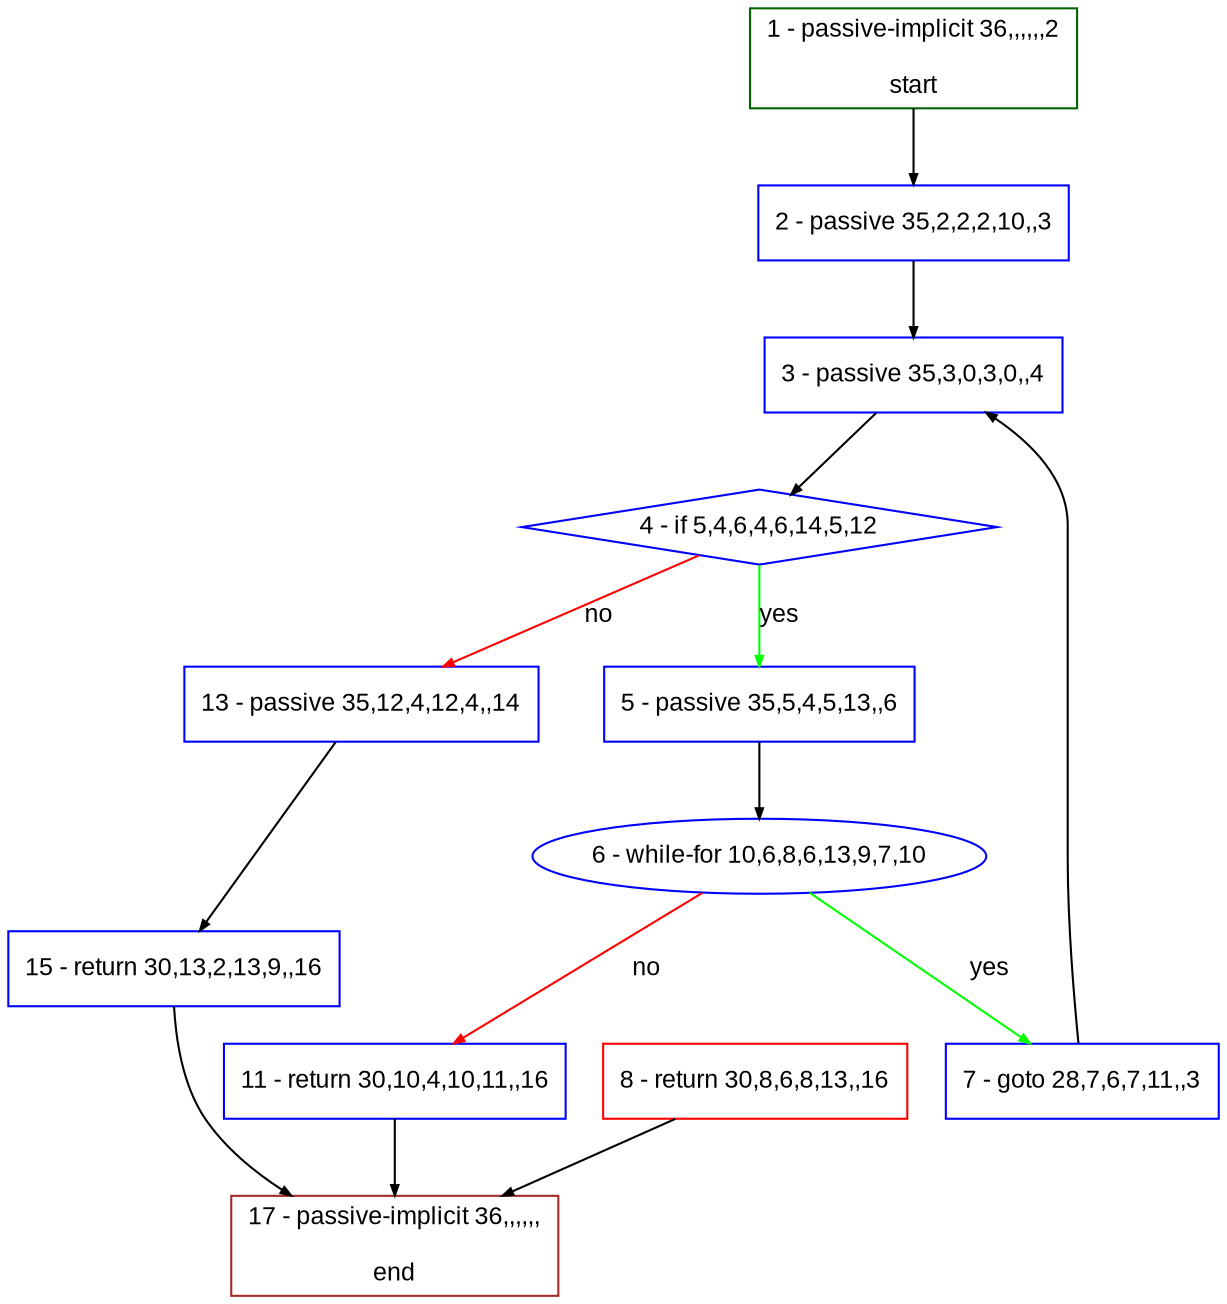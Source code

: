 digraph "" {
  graph [style="rounded,filled", label="", fontsize="12", packmode="clust", bgcolor="white", pack="true", compound="true", fontname="Arial", fillcolor="#FFFFCC"];
  node [style="filled", label="", fixedsize="false", fontsize="12", shape="rectangle", color="grey", compound="true", fontname="Arial", node_initialized="no", fillcolor="white"];
  edge [lhead="", arrowtail="none", label="", arrowhead="normal", fontsize="12", ltail="", dir="forward", color="black", arrowsize="0.5", compound="true", fontcolor="black", fontname="Arial"];
  __N1 [style="filled", label="2 - passive 35,2,2,2,10,,3", shape="box", color="#0000ff", fillcolor="#ffffff"];
  __N2 [style="filled", label="1 - passive-implicit 36,,,,,,2\n\nstart", shape="box", color="#006400", fillcolor="#ffffff"];
  __N3 [style="filled", label="3 - passive 35,3,0,3,0,,4", shape="box", color="#0000ff", fillcolor="#ffffff"];
  __N4 [style="filled", label="4 - if 5,4,6,4,6,14,5,12", shape="diamond", color="#0000ff", fillcolor="#ffffff"];
  __N5 [style="filled", label="5 - passive 35,5,4,5,13,,6", shape="box", color="#0000ff", fillcolor="#ffffff"];
  __N6 [style="filled", label="13 - passive 35,12,4,12,4,,14", shape="box", color="#0000ff", fillcolor="#ffffff"];
  __N7 [style="filled", label="6 - while-for 10,6,8,6,13,9,7,10", shape="oval", color="#0000ff", fillcolor="#ffffff"];
  __N8 [style="filled", label="7 - goto 28,7,6,7,11,,3", shape="box", color="#0000ff", fillcolor="#ffffff"];
  __N9 [style="filled", label="11 - return 30,10,4,10,11,,16", shape="box", color="#0000ff", fillcolor="#ffffff"];
  __N10 [style="filled", label="17 - passive-implicit 36,,,,,,\n\nend", shape="box", color="#a52a2a", fillcolor="#ffffff"];
  __N11 [style="filled", label="8 - return 30,8,6,8,13,,16", shape="box", color="red", fillcolor="#ffffff"];
  __N12 [style="filled", label="15 - return 30,13,2,13,9,,16", shape="box", color="#0000ff", fillcolor="#ffffff"];
  __N2 -> __N1 [arrowtail="none", arrowhead="normal", label="", dir="forward", color="#000000"];
  __N1 -> __N3 [arrowtail="none", arrowhead="normal", label="", dir="forward", color="#000000"];
  __N3 -> __N4 [arrowtail="none", arrowhead="normal", label="", dir="forward", color="#000000"];
  __N4 -> __N5 [arrowtail="none", arrowhead="normal", label="yes", dir="forward", color="#00ff00"];
  __N4 -> __N6 [arrowtail="none", arrowhead="normal", label="no", dir="forward", color="#ff0000"];
  __N5 -> __N7 [arrowtail="none", arrowhead="normal", label="", dir="forward", color="#000000"];
  __N7 -> __N8 [arrowtail="none", arrowhead="normal", label="yes", dir="forward", color="#00ff00"];
  __N7 -> __N9 [arrowtail="none", arrowhead="normal", label="no", dir="forward", color="#ff0000"];
  __N8 -> __N3 [arrowtail="none", arrowhead="normal", label="", dir="forward", color="#000000"];
  __N11 -> __N10 [arrowtail="none", arrowhead="normal", label="", dir="forward", color="#000000"];
  __N9 -> __N10 [arrowtail="none", arrowhead="normal", label="", dir="forward", color="#000000"];
  __N6 -> __N12 [arrowtail="none", arrowhead="normal", label="", dir="forward", color="#000000"];
  __N12 -> __N10 [arrowtail="none", arrowhead="normal", label="", dir="forward", color="#000000"];
}
